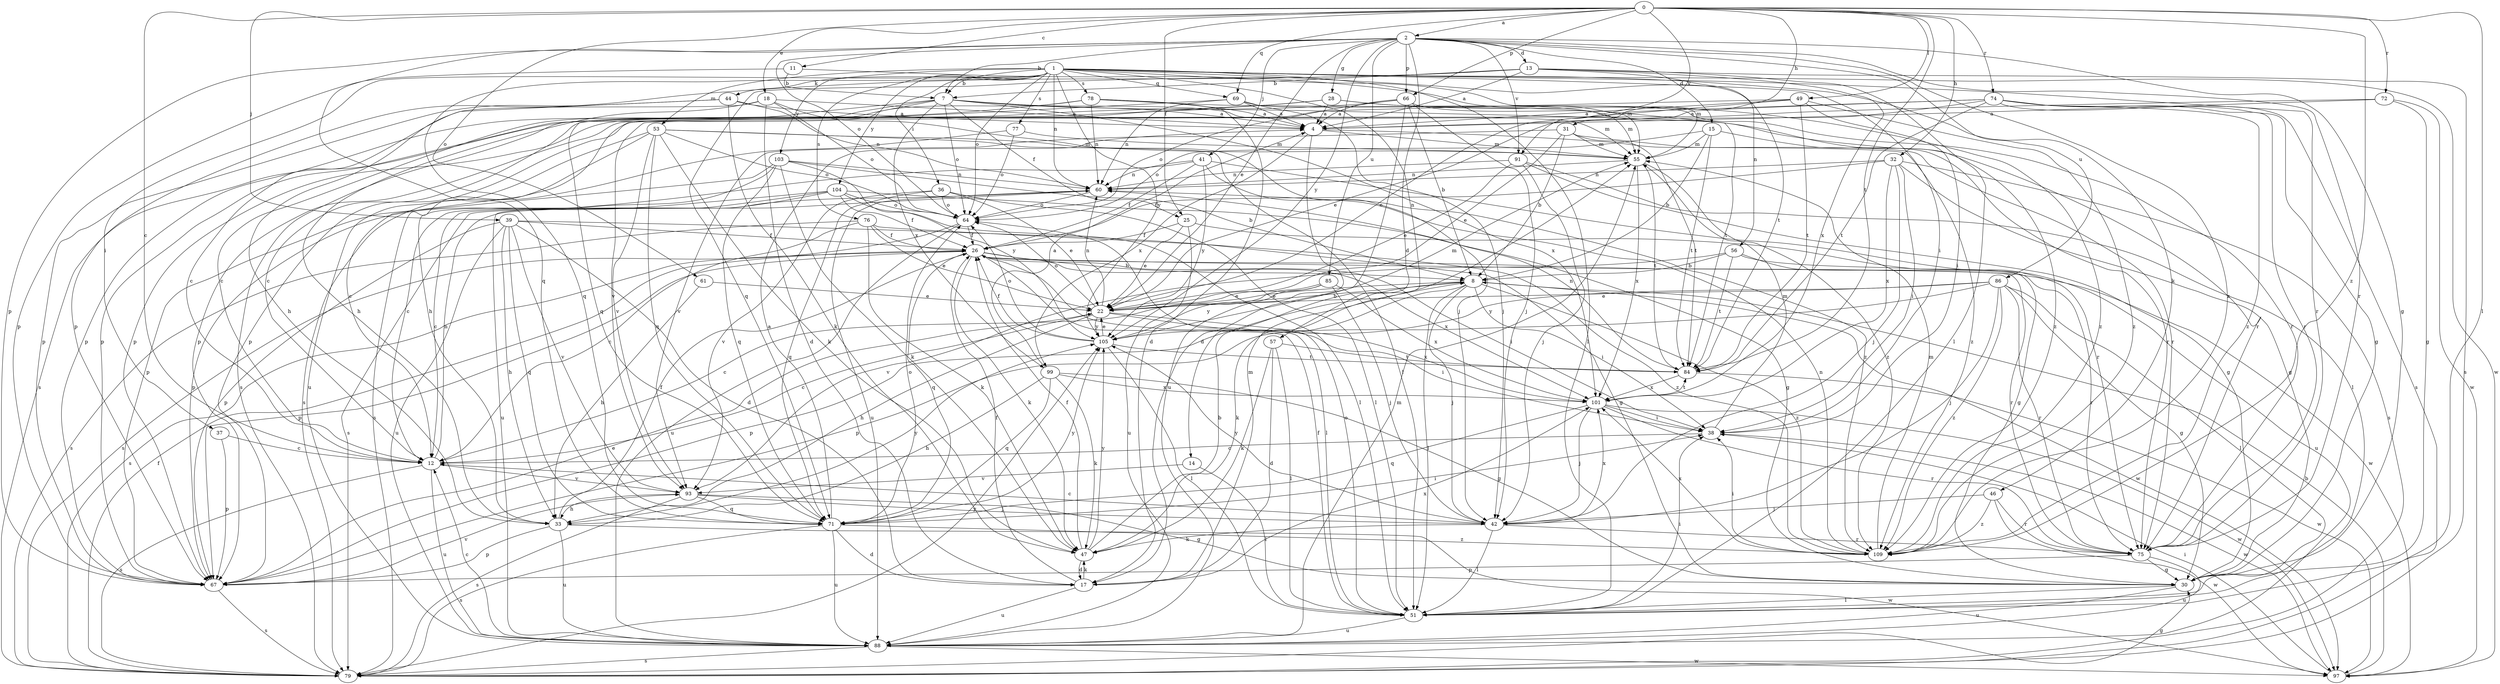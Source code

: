 strict digraph  {
0;
1;
2;
4;
7;
8;
11;
12;
13;
14;
15;
17;
18;
22;
25;
26;
28;
30;
31;
32;
33;
36;
37;
38;
39;
41;
42;
44;
46;
47;
49;
51;
53;
55;
56;
57;
60;
61;
64;
66;
67;
69;
71;
72;
74;
75;
76;
77;
78;
79;
84;
85;
86;
88;
91;
93;
97;
99;
101;
103;
104;
105;
109;
0 -> 2  [label=a];
0 -> 11  [label=c];
0 -> 12  [label=c];
0 -> 18  [label=e];
0 -> 25  [label=f];
0 -> 31  [label=h];
0 -> 32  [label=h];
0 -> 39  [label=j];
0 -> 49  [label=l];
0 -> 51  [label=l];
0 -> 61  [label=o];
0 -> 66  [label=p];
0 -> 69  [label=q];
0 -> 72  [label=r];
0 -> 74  [label=r];
0 -> 84  [label=t];
0 -> 91  [label=v];
0 -> 109  [label=z];
1 -> 7  [label=b];
1 -> 36  [label=i];
1 -> 37  [label=i];
1 -> 38  [label=i];
1 -> 44  [label=k];
1 -> 46  [label=k];
1 -> 51  [label=l];
1 -> 53  [label=m];
1 -> 55  [label=m];
1 -> 56  [label=n];
1 -> 57  [label=n];
1 -> 60  [label=n];
1 -> 64  [label=o];
1 -> 69  [label=q];
1 -> 71  [label=q];
1 -> 75  [label=r];
1 -> 76  [label=s];
1 -> 77  [label=s];
1 -> 78  [label=s];
1 -> 97  [label=w];
1 -> 103  [label=y];
1 -> 104  [label=y];
1 -> 105  [label=y];
2 -> 7  [label=b];
2 -> 13  [label=d];
2 -> 14  [label=d];
2 -> 15  [label=d];
2 -> 22  [label=e];
2 -> 28  [label=g];
2 -> 30  [label=g];
2 -> 41  [label=j];
2 -> 64  [label=o];
2 -> 66  [label=p];
2 -> 67  [label=p];
2 -> 71  [label=q];
2 -> 75  [label=r];
2 -> 85  [label=u];
2 -> 86  [label=u];
2 -> 91  [label=v];
2 -> 105  [label=y];
2 -> 109  [label=z];
4 -> 55  [label=m];
4 -> 88  [label=u];
4 -> 99  [label=x];
4 -> 109  [label=z];
7 -> 4  [label=a];
7 -> 12  [label=c];
7 -> 25  [label=f];
7 -> 55  [label=m];
7 -> 64  [label=o];
7 -> 67  [label=p];
7 -> 71  [label=q];
7 -> 75  [label=r];
7 -> 99  [label=x];
7 -> 101  [label=x];
8 -> 22  [label=e];
8 -> 38  [label=i];
8 -> 42  [label=j];
8 -> 47  [label=k];
8 -> 51  [label=l];
8 -> 67  [label=p];
8 -> 97  [label=w];
8 -> 109  [label=z];
11 -> 7  [label=b];
11 -> 55  [label=m];
11 -> 67  [label=p];
12 -> 60  [label=n];
12 -> 79  [label=s];
12 -> 88  [label=u];
12 -> 93  [label=v];
13 -> 4  [label=a];
13 -> 7  [label=b];
13 -> 51  [label=l];
13 -> 67  [label=p];
13 -> 71  [label=q];
13 -> 79  [label=s];
13 -> 84  [label=t];
13 -> 101  [label=x];
14 -> 51  [label=l];
14 -> 93  [label=v];
15 -> 8  [label=b];
15 -> 55  [label=m];
15 -> 64  [label=o];
15 -> 75  [label=r];
15 -> 84  [label=t];
17 -> 26  [label=f];
17 -> 47  [label=k];
17 -> 55  [label=m];
17 -> 88  [label=u];
17 -> 101  [label=x];
18 -> 4  [label=a];
18 -> 12  [label=c];
18 -> 17  [label=d];
18 -> 33  [label=h];
18 -> 42  [label=j];
18 -> 64  [label=o];
22 -> 8  [label=b];
22 -> 12  [label=c];
22 -> 33  [label=h];
22 -> 38  [label=i];
22 -> 60  [label=n];
22 -> 64  [label=o];
22 -> 101  [label=x];
22 -> 105  [label=y];
25 -> 22  [label=e];
25 -> 26  [label=f];
25 -> 30  [label=g];
25 -> 88  [label=u];
26 -> 8  [label=b];
26 -> 38  [label=i];
26 -> 47  [label=k];
26 -> 51  [label=l];
26 -> 67  [label=p];
26 -> 71  [label=q];
26 -> 75  [label=r];
26 -> 79  [label=s];
26 -> 97  [label=w];
26 -> 101  [label=x];
28 -> 4  [label=a];
28 -> 12  [label=c];
28 -> 33  [label=h];
28 -> 55  [label=m];
28 -> 109  [label=z];
30 -> 51  [label=l];
30 -> 88  [label=u];
31 -> 8  [label=b];
31 -> 22  [label=e];
31 -> 55  [label=m];
31 -> 75  [label=r];
31 -> 84  [label=t];
31 -> 93  [label=v];
32 -> 26  [label=f];
32 -> 30  [label=g];
32 -> 38  [label=i];
32 -> 42  [label=j];
32 -> 60  [label=n];
32 -> 79  [label=s];
32 -> 101  [label=x];
33 -> 26  [label=f];
33 -> 67  [label=p];
33 -> 88  [label=u];
33 -> 97  [label=w];
33 -> 105  [label=y];
36 -> 22  [label=e];
36 -> 51  [label=l];
36 -> 64  [label=o];
36 -> 71  [label=q];
36 -> 93  [label=v];
37 -> 12  [label=c];
37 -> 67  [label=p];
38 -> 12  [label=c];
38 -> 55  [label=m];
38 -> 97  [label=w];
39 -> 17  [label=d];
39 -> 26  [label=f];
39 -> 33  [label=h];
39 -> 67  [label=p];
39 -> 71  [label=q];
39 -> 88  [label=u];
39 -> 93  [label=v];
39 -> 109  [label=z];
41 -> 26  [label=f];
41 -> 60  [label=n];
41 -> 75  [label=r];
41 -> 79  [label=s];
41 -> 105  [label=y];
41 -> 109  [label=z];
42 -> 12  [label=c];
42 -> 47  [label=k];
42 -> 51  [label=l];
42 -> 75  [label=r];
42 -> 101  [label=x];
42 -> 105  [label=y];
44 -> 4  [label=a];
44 -> 33  [label=h];
44 -> 47  [label=k];
44 -> 60  [label=n];
44 -> 67  [label=p];
46 -> 42  [label=j];
46 -> 75  [label=r];
46 -> 97  [label=w];
46 -> 109  [label=z];
47 -> 8  [label=b];
47 -> 17  [label=d];
47 -> 26  [label=f];
47 -> 105  [label=y];
49 -> 4  [label=a];
49 -> 22  [label=e];
49 -> 38  [label=i];
49 -> 67  [label=p];
49 -> 84  [label=t];
49 -> 109  [label=z];
51 -> 26  [label=f];
51 -> 38  [label=i];
51 -> 64  [label=o];
51 -> 88  [label=u];
53 -> 12  [label=c];
53 -> 47  [label=k];
53 -> 51  [label=l];
53 -> 55  [label=m];
53 -> 64  [label=o];
53 -> 71  [label=q];
53 -> 88  [label=u];
53 -> 93  [label=v];
55 -> 60  [label=n];
55 -> 84  [label=t];
55 -> 101  [label=x];
55 -> 109  [label=z];
56 -> 8  [label=b];
56 -> 75  [label=r];
56 -> 84  [label=t];
56 -> 88  [label=u];
56 -> 93  [label=v];
57 -> 17  [label=d];
57 -> 47  [label=k];
57 -> 51  [label=l];
57 -> 84  [label=t];
60 -> 64  [label=o];
60 -> 79  [label=s];
60 -> 88  [label=u];
61 -> 22  [label=e];
61 -> 33  [label=h];
64 -> 26  [label=f];
64 -> 79  [label=s];
64 -> 88  [label=u];
66 -> 4  [label=a];
66 -> 8  [label=b];
66 -> 17  [label=d];
66 -> 42  [label=j];
66 -> 64  [label=o];
66 -> 67  [label=p];
66 -> 84  [label=t];
67 -> 22  [label=e];
67 -> 79  [label=s];
67 -> 93  [label=v];
69 -> 4  [label=a];
69 -> 42  [label=j];
69 -> 60  [label=n];
69 -> 75  [label=r];
69 -> 79  [label=s];
71 -> 4  [label=a];
71 -> 17  [label=d];
71 -> 38  [label=i];
71 -> 64  [label=o];
71 -> 79  [label=s];
71 -> 88  [label=u];
71 -> 105  [label=y];
71 -> 109  [label=z];
72 -> 4  [label=a];
72 -> 30  [label=g];
72 -> 93  [label=v];
72 -> 97  [label=w];
74 -> 4  [label=a];
74 -> 22  [label=e];
74 -> 30  [label=g];
74 -> 67  [label=p];
74 -> 75  [label=r];
74 -> 79  [label=s];
74 -> 84  [label=t];
74 -> 109  [label=z];
75 -> 30  [label=g];
75 -> 67  [label=p];
75 -> 88  [label=u];
76 -> 12  [label=c];
76 -> 22  [label=e];
76 -> 26  [label=f];
76 -> 30  [label=g];
76 -> 47  [label=k];
76 -> 79  [label=s];
77 -> 55  [label=m];
77 -> 64  [label=o];
77 -> 79  [label=s];
78 -> 4  [label=a];
78 -> 17  [label=d];
78 -> 60  [label=n];
78 -> 67  [label=p];
78 -> 79  [label=s];
78 -> 109  [label=z];
79 -> 26  [label=f];
79 -> 30  [label=g];
79 -> 105  [label=y];
84 -> 60  [label=n];
84 -> 97  [label=w];
84 -> 101  [label=x];
85 -> 12  [label=c];
85 -> 22  [label=e];
85 -> 42  [label=j];
85 -> 101  [label=x];
85 -> 105  [label=y];
86 -> 22  [label=e];
86 -> 30  [label=g];
86 -> 42  [label=j];
86 -> 51  [label=l];
86 -> 67  [label=p];
86 -> 75  [label=r];
86 -> 105  [label=y];
86 -> 109  [label=z];
88 -> 12  [label=c];
88 -> 55  [label=m];
88 -> 79  [label=s];
88 -> 97  [label=w];
91 -> 22  [label=e];
91 -> 30  [label=g];
91 -> 42  [label=j];
91 -> 51  [label=l];
91 -> 60  [label=n];
93 -> 30  [label=g];
93 -> 33  [label=h];
93 -> 42  [label=j];
93 -> 71  [label=q];
93 -> 79  [label=s];
97 -> 8  [label=b];
97 -> 38  [label=i];
99 -> 4  [label=a];
99 -> 30  [label=g];
99 -> 33  [label=h];
99 -> 47  [label=k];
99 -> 71  [label=q];
99 -> 101  [label=x];
101 -> 38  [label=i];
101 -> 42  [label=j];
101 -> 71  [label=q];
101 -> 75  [label=r];
101 -> 84  [label=t];
101 -> 97  [label=w];
103 -> 8  [label=b];
103 -> 12  [label=c];
103 -> 47  [label=k];
103 -> 60  [label=n];
103 -> 67  [label=p];
103 -> 71  [label=q];
103 -> 105  [label=y];
104 -> 12  [label=c];
104 -> 26  [label=f];
104 -> 30  [label=g];
104 -> 51  [label=l];
104 -> 64  [label=o];
104 -> 67  [label=p];
104 -> 88  [label=u];
105 -> 22  [label=e];
105 -> 26  [label=f];
105 -> 51  [label=l];
105 -> 55  [label=m];
105 -> 64  [label=o];
105 -> 84  [label=t];
109 -> 38  [label=i];
109 -> 55  [label=m];
109 -> 60  [label=n];
109 -> 101  [label=x];
}
